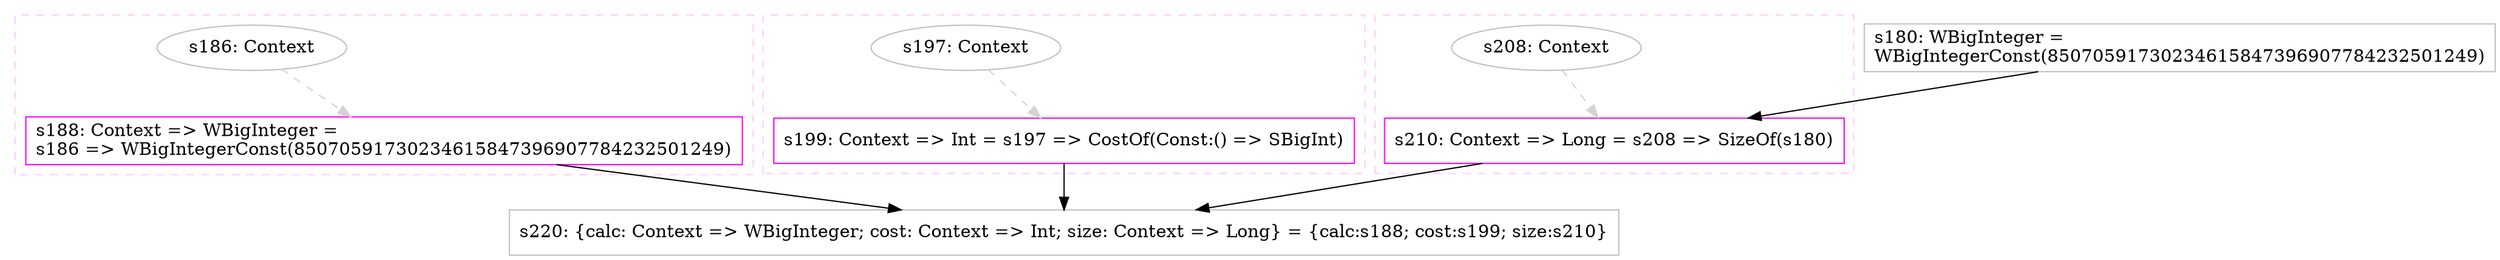 digraph "bigIntegerConst" {
concentrate=true
node [style=filled, fillcolor=orangered]

subgraph cluster_s188 {
style=dashed; color="#FFCCFF"
"s186" [
label="s186: Context"
shape=oval, color=gray, tooltip="s186:Context", style=filled, fillcolor=white
]
"s188" [
label="s188: Context => WBigInteger =\ls186 => WBigIntegerConst(85070591730234615847396907784232501249)\l"
shape=box, color=magenta, tooltip="s188:Context => WBigInteger", style=filled, fillcolor=white
]
{rank=source; s186}
{rank=sink; s188}
}
subgraph cluster_s199 {
style=dashed; color="#FFCCFF"
"s197" [
label="s197: Context"
shape=oval, color=gray, tooltip="s197:Context", style=filled, fillcolor=white
]
"s199" [
label="s199: Context => Int = s197 => CostOf(Const:() => SBigInt)"
shape=box, color=magenta, tooltip="s199:Context => Int", style=filled, fillcolor=white
]
{rank=source; s197}
{rank=sink; s199}
}
"s180" [
label="s180: WBigInteger =\lWBigIntegerConst(85070591730234615847396907784232501249)\l"
shape=box, color=gray, tooltip="s180:WBigInteger", style=filled, fillcolor=white
]
subgraph cluster_s210 {
style=dashed; color="#FFCCFF"
"s208" [
label="s208: Context"
shape=oval, color=gray, tooltip="s208:Context", style=filled, fillcolor=white
]
"s210" [
label="s210: Context => Long = s208 => SizeOf(s180)"
shape=box, color=magenta, tooltip="s210:Context => Long", style=filled, fillcolor=white
]
{rank=source; s208}
{rank=sink; s210}
}
"s220" [
label="s220: {calc: Context => WBigInteger; cost: Context => Int; size: Context => Long} = {calc:s188; cost:s199; size:s210}"
shape=box, color=gray, tooltip="s220:{calc: Context => WBigInteger; cost: Context => Int; size: Context => Long}", style=filled, fillcolor=white
]
"s188" -> "s220" [style=solid]
"s199" -> "s220" [style=solid]
"s210" -> "s220" [style=solid]
"s186" -> "s188" [style=dashed, color=lightgray, weight=0]
"s197" -> "s199" [style=dashed, color=lightgray, weight=0]
"s208" -> "s210" [style=dashed, color=lightgray, weight=0]
"s180" -> "s210" [style=solid]
}

